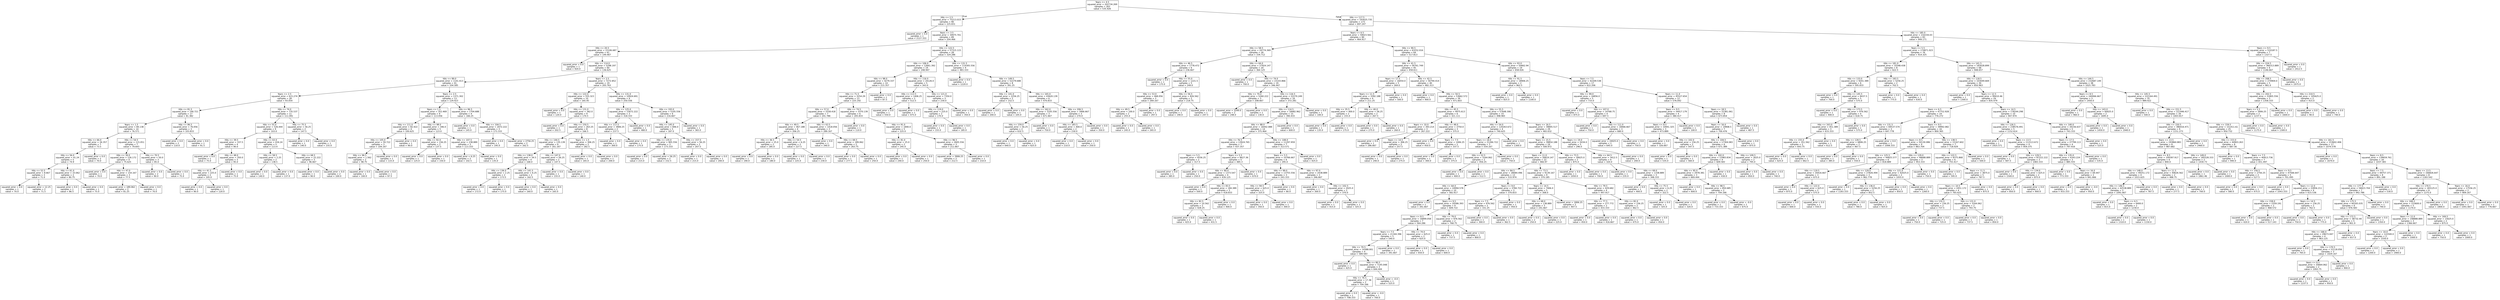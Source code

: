 digraph Tree {
node [shape=box, fontname="helvetica"] ;
edge [fontname="helvetica"] ;
0 [label="Years <= 4.5\nsquared_error = 202734.269\nsamples = 263\nvalue = 535.926"] ;
1 [label="Hits <= 2.5\nsquared_error = 75213.015\nsamples = 90\nvalue = 225.831"] ;
0 -> 1 [labeldistance=2.5, labelangle=45, headlabel="True"] ;
2 [label="squared_error = 0.0\nsamples = 1\nvalue = 2127.333"] ;
1 -> 2 ;
3 [label="Years <= 3.5\nsquared_error = 34975.701\nsamples = 89\nvalue = 204.466"] ;
1 -> 3 ;
4 [label="Hits <= 20.5\nsquared_error = 15106.687\nsamples = 61\nvalue = 149.467"] ;
3 -> 4 ;
5 [label="squared_error = 0.0\nsamples = 1\nvalue = 920.0"] ;
4 -> 5 ;
6 [label="Hits <= 114.0\nsquared_error = 5298.197\nsamples = 60\nvalue = 136.625"] ;
4 -> 6 ;
7 [label="Hits <= 89.0\nsquared_error = 1141.413\nsamples = 41\nvalue = 104.585"] ;
6 -> 7 ;
8 [label="Years <= 2.5\nsquared_error = 615.274\nsamples = 28\nvalue = 93.054"] ;
7 -> 8 ;
9 [label="Hits <= 81.5\nsquared_error = 190.721\nsamples = 17\nvalue = 81.382"] ;
8 -> 9 ;
10 [label="Years <= 1.5\nsquared_error = 84.138\nsamples = 14\nvalue = 76.571"] ;
9 -> 10 ;
11 [label="Hits <= 66.0\nsquared_error = 34.357\nsamples = 7\nvalue = 73.5"] ;
10 -> 11 ;
12 [label="Hits <= 56.0\nsquared_error = 41.24\nsamples = 5\nvalue = 74.9"] ;
11 -> 12 ;
13 [label="Hits <= 52.5\nsquared_error = 8.667\nsamples = 3\nvalue = 71.0"] ;
12 -> 13 ;
14 [label="squared_error = 0.0\nsamples = 1\nvalue = 70.0"] ;
13 -> 14 ;
15 [label="squared_error = 12.25\nsamples = 2\nvalue = 71.5"] ;
13 -> 15 ;
16 [label="Hits <= 61.0\nsquared_error = 33.062\nsamples = 2\nvalue = 80.75"] ;
12 -> 16 ;
17 [label="squared_error = 0.0\nsamples = 1\nvalue = 86.5"] ;
16 -> 17 ;
18 [label="squared_error = 0.0\nsamples = 1\nvalue = 75.0"] ;
16 -> 18 ;
19 [label="squared_error = 0.0\nsamples = 2\nvalue = 70.0"] ;
11 -> 19 ;
20 [label="Hits <= 54.5\nsquared_error = 115.051\nsamples = 7\nvalue = 79.643"] ;
10 -> 20 ;
21 [label="Hits <= 39.0\nsquared_error = 126.172\nsamples = 4\nvalue = 75.625"] ;
20 -> 21 ;
22 [label="squared_error = 0.0\nsamples = 1\nvalue = 70.0"] ;
21 -> 22 ;
23 [label="Hits <= 47.0\nsquared_error = 154.167\nsamples = 3\nvalue = 77.5"] ;
21 -> 23 ;
24 [label="squared_error = 189.062\nsamples = 2\nvalue = 81.25"] ;
23 -> 24 ;
25 [label="squared_error = 0.0\nsamples = 1\nvalue = 70.0"] ;
23 -> 25 ;
26 [label="Hits <= 70.5\nsquared_error = 50.0\nsamples = 3\nvalue = 85.0"] ;
20 -> 26 ;
27 [label="squared_error = 0.0\nsamples = 2\nvalue = 90.0"] ;
26 -> 27 ;
28 [label="squared_error = 0.0\nsamples = 1\nvalue = 75.0"] ;
26 -> 28 ;
29 [label="Hits <= 86.5\nsquared_error = 76.056\nsamples = 3\nvalue = 103.833"] ;
9 -> 29 ;
30 [label="squared_error = 0.0\nsamples = 2\nvalue = 110.0"] ;
29 -> 30 ;
31 [label="squared_error = 0.0\nsamples = 1\nvalue = 91.5"] ;
29 -> 31 ;
32 [label="Hits <= 74.0\nsquared_error = 735.537\nsamples = 11\nvalue = 111.091"] ;
8 -> 32 ;
33 [label="Hits <= 55.0\nsquared_error = 526.444\nsamples = 9\nvalue = 103.0"] ;
32 -> 33 ;
34 [label="Hits <= 39.5\nsquared_error = 337.5\nsamples = 4\nvalue = 90.0"] ;
33 -> 34 ;
35 [label="squared_error = 0.0\nsamples = 1\nvalue = 75.0"] ;
34 -> 35 ;
36 [label="Hits <= 48.0\nsquared_error = 350.0\nsamples = 3\nvalue = 95.0"] ;
34 -> 36 ;
37 [label="Hits <= 41.5\nsquared_error = 225.0\nsamples = 2\nvalue = 105.0"] ;
36 -> 37 ;
38 [label="squared_error = 0.0\nsamples = 1\nvalue = 90.0"] ;
37 -> 38 ;
39 [label="squared_error = 0.0\nsamples = 1\nvalue = 120.0"] ;
37 -> 39 ;
40 [label="squared_error = 0.0\nsamples = 1\nvalue = 75.0"] ;
36 -> 40 ;
41 [label="Hits <= 63.0\nsquared_error = 434.24\nsamples = 5\nvalue = 113.4"] ;
33 -> 41 ;
42 [label="Hits <= 58.5\nsquared_error = 2.25\nsamples = 2\nvalue = 138.5"] ;
41 -> 42 ;
43 [label="squared_error = 0.0\nsamples = 1\nvalue = 140.0"] ;
42 -> 43 ;
44 [label="squared_error = 0.0\nsamples = 1\nvalue = 137.0"] ;
42 -> 44 ;
45 [label="Hits <= 68.5\nsquared_error = 22.222\nsamples = 3\nvalue = 96.667"] ;
41 -> 45 ;
46 [label="squared_error = 0.0\nsamples = 1\nvalue = 90.0"] ;
45 -> 46 ;
47 [label="squared_error = 0.0\nsamples = 2\nvalue = 100.0"] ;
45 -> 47 ;
48 [label="Hits <= 75.5\nsquared_error = 56.25\nsamples = 2\nvalue = 147.5"] ;
32 -> 48 ;
49 [label="squared_error = 0.0\nsamples = 1\nvalue = 140.0"] ;
48 -> 49 ;
50 [label="squared_error = 0.0\nsamples = 1\nvalue = 155.0"] ;
48 -> 50 ;
51 [label="Years <= 2.5\nsquared_error = 1371.302\nsamples = 13\nvalue = 129.423"] ;
7 -> 51 ;
52 [label="Years <= 1.5\nsquared_error = 352.469\nsamples = 9\nvalue = 113.056"] ;
51 -> 52 ;
53 [label="Hits <= 111.0\nsquared_error = 82.422\nsamples = 4\nvalue = 100.625"] ;
52 -> 53 ;
54 [label="Hits <= 105.0\nsquared_error = 59.722\nsamples = 3\nvalue = 104.167"] ;
53 -> 54 ;
55 [label="Hits <= 96.5\nsquared_error = 1.562\nsamples = 2\nvalue = 98.75"] ;
54 -> 55 ;
56 [label="squared_error = 0.0\nsamples = 1\nvalue = 100.0"] ;
55 -> 56 ;
57 [label="squared_error = 0.0\nsamples = 1\nvalue = 97.5"] ;
55 -> 57 ;
58 [label="squared_error = 0.0\nsamples = 1\nvalue = 115.0"] ;
54 -> 58 ;
59 [label="squared_error = 0.0\nsamples = 1\nvalue = 90.0"] ;
53 -> 59 ;
60 [label="Hits <= 98.0\nsquared_error = 346.0\nsamples = 5\nvalue = 123.0"] ;
52 -> 60 ;
61 [label="Hits <= 92.0\nsquared_error = 156.25\nsamples = 2\nvalue = 137.5"] ;
60 -> 61 ;
62 [label="squared_error = 0.0\nsamples = 1\nvalue = 125.0"] ;
61 -> 62 ;
63 [label="squared_error = 0.0\nsamples = 1\nvalue = 150.0"] ;
61 -> 63 ;
64 [label="Hits <= 107.5\nsquared_error = 238.889\nsamples = 3\nvalue = 113.333"] ;
60 -> 64 ;
65 [label="squared_error = 6.25\nsamples = 2\nvalue = 102.5"] ;
64 -> 65 ;
66 [label="squared_error = 0.0\nsamples = 1\nvalue = 135.0"] ;
64 -> 66 ;
67 [label="Hits <= 96.5\nsquared_error = 1704.688\nsamples = 4\nvalue = 166.25"] ;
51 -> 67 ;
68 [label="squared_error = 0.0\nsamples = 1\nvalue = 145.0"] ;
67 -> 68 ;
69 [label="Hits <= 104.5\nsquared_error = 2072.222\nsamples = 3\nvalue = 173.333"] ;
67 -> 69 ;
70 [label="squared_error = 0.0\nsamples = 1\nvalue = 195.0"] ;
69 -> 70 ;
71 [label="squared_error = 2756.25\nsamples = 2\nvalue = 162.5"] ;
69 -> 71 ;
72 [label="Years <= 2.5\nsquared_error = 7272.852\nsamples = 19\nvalue = 205.763"] ;
6 -> 72 ;
73 [label="Hits <= 122.0\nsquared_error = 555.323\nsamples = 10\nvalue = 165.45"] ;
72 -> 73 ;
74 [label="squared_error = 0.0\nsamples = 1\nvalue = 120.0"] ;
73 -> 74 ;
75 [label="Hits <= 131.0\nsquared_error = 362.0\nsamples = 9\nvalue = 170.5"] ;
73 -> 75 ;
76 [label="squared_error = 0.0\nsamples = 1\nvalue = 202.5"] ;
75 -> 76 ;
77 [label="Hits <= 150.5\nsquared_error = 263.25\nsamples = 8\nvalue = 166.5"] ;
75 -> 77 ;
78 [label="Hits <= 144.5\nsquared_error = 135.139\nsamples = 6\nvalue = 161.167"] ;
77 -> 78 ;
79 [label="Hits <= 138.0\nsquared_error = 34.5\nsamples = 4\nvalue = 168.0"] ;
78 -> 79 ;
80 [label="Hits <= 136.0\nsquared_error = 2.25\nsamples = 2\nvalue = 173.5"] ;
79 -> 80 ;
81 [label="squared_error = 0.0\nsamples = 1\nvalue = 172.0"] ;
80 -> 81 ;
82 [label="squared_error = 0.0\nsamples = 1\nvalue = 175.0"] ;
80 -> 82 ;
83 [label="Hits <= 141.5\nsquared_error = 6.25\nsamples = 2\nvalue = 162.5"] ;
79 -> 83 ;
84 [label="squared_error = 0.0\nsamples = 1\nvalue = 160.0"] ;
83 -> 84 ;
85 [label="squared_error = 0.0\nsamples = 1\nvalue = 165.0"] ;
83 -> 85 ;
86 [label="Hits <= 147.0\nsquared_error = 56.25\nsamples = 2\nvalue = 147.5"] ;
78 -> 86 ;
87 [label="squared_error = 0.0\nsamples = 1\nvalue = 155.0"] ;
86 -> 87 ;
88 [label="squared_error = 0.0\nsamples = 1\nvalue = 140.0"] ;
86 -> 88 ;
89 [label="Years <= 1.5\nsquared_error = 306.25\nsamples = 2\nvalue = 182.5"] ;
77 -> 89 ;
90 [label="squared_error = 0.0\nsamples = 1\nvalue = 165.0"] ;
89 -> 90 ;
91 [label="squared_error = 0.0\nsamples = 1\nvalue = 200.0"] ;
89 -> 91 ;
92 [label="Hits <= 131.0\nsquared_error = 10924.691\nsamples = 9\nvalue = 250.556"] ;
72 -> 92 ;
93 [label="Hits <= 125.0\nsquared_error = 15672.222\nsamples = 3\nvalue = 318.333"] ;
92 -> 93 ;
94 [label="Hits <= 117.5\nsquared_error = 3906.25\nsamples = 2\nvalue = 237.5"] ;
93 -> 94 ;
95 [label="squared_error = 0.0\nsamples = 1\nvalue = 300.0"] ;
94 -> 95 ;
96 [label="squared_error = 0.0\nsamples = 1\nvalue = 175.0"] ;
94 -> 96 ;
97 [label="squared_error = 0.0\nsamples = 1\nvalue = 480.0"] ;
93 -> 97 ;
98 [label="Hits <= 193.0\nsquared_error = 5105.556\nsamples = 6\nvalue = 216.667"] ;
92 -> 98 ;
99 [label="Hits <= 145.0\nsquared_error = 846.0\nsamples = 5\nvalue = 187.0"] ;
98 -> 99 ;
100 [label="Hits <= 135.0\nsquared_error = 905.556\nsamples = 3\nvalue = 173.333"] ;
99 -> 100 ;
101 [label="squared_error = 0.0\nsamples = 1\nvalue = 215.0"] ;
100 -> 101 ;
102 [label="squared_error = 56.25\nsamples = 2\nvalue = 152.5"] ;
100 -> 102 ;
103 [label="Hits <= 157.5\nsquared_error = 56.25\nsamples = 2\nvalue = 207.5"] ;
99 -> 103 ;
104 [label="squared_error = 0.0\nsamples = 1\nvalue = 215.0"] ;
103 -> 104 ;
105 [label="squared_error = 0.0\nsamples = 1\nvalue = 200.0"] ;
103 -> 105 ;
106 [label="squared_error = 0.0\nsamples = 1\nvalue = 365.0"] ;
98 -> 106 ;
107 [label="Hits <= 122.5\nsquared_error = 57315.115\nsamples = 28\nvalue = 324.286"] ;
3 -> 107 ;
108 [label="Hits <= 106.0\nsquared_error = 12661.392\nsamples = 19\nvalue = 248.947"] ;
107 -> 108 ;
109 [label="Hits <= 98.0\nsquared_error = 4279.337\nsamples = 14\nvalue = 215.357"] ;
108 -> 109 ;
110 [label="Hits <= 71.5\nsquared_error = 3254.29\nsamples = 13\nvalue = 225.192"] ;
109 -> 110 ;
111 [label="Hits <= 57.0\nsquared_error = 2558.418\nsamples = 7\nvalue = 241.786"] ;
110 -> 111 ;
112 [label="Hits <= 49.5\nsquared_error = 467.188\nsamples = 4\nvalue = 206.25"] ;
111 -> 112 ;
113 [label="Hits <= 36.5\nsquared_error = 25.0\nsamples = 2\nvalue = 185.0"] ;
112 -> 113 ;
114 [label="squared_error = 0.0\nsamples = 1\nvalue = 190.0"] ;
113 -> 114 ;
115 [label="squared_error = 0.0\nsamples = 1\nvalue = 180.0"] ;
113 -> 115 ;
116 [label="Hits <= 54.5\nsquared_error = 6.25\nsamples = 2\nvalue = 227.5"] ;
112 -> 116 ;
117 [label="squared_error = 0.0\nsamples = 1\nvalue = 225.0"] ;
116 -> 117 ;
118 [label="squared_error = 0.0\nsamples = 1\nvalue = 230.0"] ;
116 -> 118 ;
119 [label="Hits <= 63.5\nsquared_error = 1418.056\nsamples = 3\nvalue = 289.167"] ;
111 -> 119 ;
120 [label="squared_error = 0.0\nsamples = 1\nvalue = 340.0"] ;
119 -> 120 ;
121 [label="Hits <= 69.5\nsquared_error = 189.062\nsamples = 2\nvalue = 263.75"] ;
119 -> 121 ;
122 [label="squared_error = 0.0\nsamples = 1\nvalue = 277.5"] ;
121 -> 122 ;
123 [label="squared_error = 0.0\nsamples = 1\nvalue = 250.0"] ;
121 -> 123 ;
124 [label="Hits <= 74.5\nsquared_error = 3370.139\nsamples = 6\nvalue = 205.833"] ;
110 -> 124 ;
125 [label="squared_error = 0.0\nsamples = 1\nvalue = 110.0"] ;
124 -> 125 ;
126 [label="Hits <= 91.0\nsquared_error = 1840.0\nsamples = 5\nvalue = 225.0"] ;
124 -> 126 ;
127 [label="Hits <= 81.0\nsquared_error = 25.0\nsamples = 2\nvalue = 245.0"] ;
126 -> 127 ;
128 [label="squared_error = 0.0\nsamples = 1\nvalue = 240.0"] ;
127 -> 128 ;
129 [label="squared_error = 0.0\nsamples = 1\nvalue = 250.0"] ;
127 -> 129 ;
130 [label="Hits <= 96.5\nsquared_error = 2605.556\nsamples = 3\nvalue = 211.667"] ;
126 -> 130 ;
131 [label="squared_error = 3906.25\nsamples = 2\nvalue = 212.5"] ;
130 -> 131 ;
132 [label="squared_error = 0.0\nsamples = 1\nvalue = 210.0"] ;
130 -> 132 ;
133 [label="squared_error = 0.0\nsamples = 1\nvalue = 87.5"] ;
109 -> 133 ;
134 [label="Hits <= 116.0\nsquared_error = 24126.0\nsamples = 5\nvalue = 343.0"] ;
108 -> 134 ;
135 [label="Hits <= 113.5\nsquared_error = 1406.25\nsamples = 2\nvalue = 512.5"] ;
134 -> 135 ;
136 [label="squared_error = 0.0\nsamples = 1\nvalue = 550.0"] ;
135 -> 136 ;
137 [label="squared_error = 0.0\nsamples = 1\nvalue = 475.0"] ;
135 -> 137 ;
138 [label="Hits <= 121.0\nsquared_error = 7350.0\nsamples = 3\nvalue = 230.0"] ;
134 -> 138 ;
139 [label="Hits <= 119.0\nsquared_error = 225.0\nsamples = 2\nvalue = 170.0"] ;
138 -> 139 ;
140 [label="squared_error = 0.0\nsamples = 1\nvalue = 155.0"] ;
139 -> 140 ;
141 [label="squared_error = 0.0\nsamples = 1\nvalue = 185.0"] ;
139 -> 141 ;
142 [label="squared_error = 0.0\nsamples = 1\nvalue = 350.0"] ;
138 -> 142 ;
143 [label="Hits <= 131.5\nsquared_error = 114305.556\nsamples = 9\nvalue = 483.333"] ;
107 -> 143 ;
144 [label="squared_error = 0.0\nsamples = 1\nvalue = 1220.0"] ;
143 -> 144 ;
145 [label="Hits <= 149.5\nsquared_error = 52279.688\nsamples = 8\nvalue = 391.25"] ;
143 -> 145 ;
146 [label="Hits <= 141.0\nsquared_error = 2256.25\nsamples = 2\nvalue = 152.5"] ;
145 -> 146 ;
147 [label="squared_error = 0.0\nsamples = 1\nvalue = 200.0"] ;
146 -> 147 ;
148 [label="squared_error = 0.0\nsamples = 1\nvalue = 105.0"] ;
146 -> 148 ;
149 [label="Hits <= 165.0\nsquared_error = 43620.139\nsamples = 6\nvalue = 470.833"] ;
145 -> 149 ;
150 [label="Hits <= 162.0\nsquared_error = 3105.556\nsamples = 3\nvalue = 671.667"] ;
149 -> 150 ;
151 [label="Hits <= 159.0\nsquared_error = 56.25\nsamples = 2\nvalue = 632.5"] ;
150 -> 151 ;
152 [label="squared_error = 0.0\nsamples = 1\nvalue = 640.0"] ;
151 -> 152 ;
153 [label="squared_error = 0.0\nsamples = 1\nvalue = 625.0"] ;
151 -> 153 ;
154 [label="squared_error = 0.0\nsamples = 1\nvalue = 750.0"] ;
150 -> 154 ;
155 [label="Hits <= 206.5\nsquared_error = 3466.667\nsamples = 3\nvalue = 270.0"] ;
149 -> 155 ;
156 [label="Hits <= 183.5\nsquared_error = 400.0\nsamples = 2\nvalue = 230.0"] ;
155 -> 156 ;
157 [label="squared_error = 0.0\nsamples = 1\nvalue = 210.0"] ;
156 -> 157 ;
158 [label="squared_error = 0.0\nsamples = 1\nvalue = 250.0"] ;
156 -> 158 ;
159 [label="squared_error = 0.0\nsamples = 1\nvalue = 350.0"] ;
155 -> 159 ;
160 [label="Hits <= 117.5\nsquared_error = 193025.735\nsamples = 173\nvalue = 697.247"] ;
0 -> 160 [labeldistance=2.5, labelangle=-45, headlabel="False"] ;
161 [label="Years <= 6.5\nsquared_error = 59023.561\nsamples = 90\nvalue = 464.917"] ;
160 -> 161 ;
162 [label="Hits <= 58.5\nsquared_error = 24774.369\nsamples = 26\nvalue = 334.712"] ;
161 -> 162 ;
163 [label="Hits <= 46.5\nsquared_error = 1778.472\nsamples = 6\nvalue = 236.667"] ;
162 -> 163 ;
164 [label="squared_error = 0.0\nsamples = 1\nvalue = 175.0"] ;
163 -> 164 ;
165 [label="Hits <= 55.0\nsquared_error = 1221.5\nsamples = 5\nvalue = 249.0"] ;
163 -> 165 ;
166 [label="Hits <= 53.0\nsquared_error = 468.056\nsamples = 3\nvalue = 269.167"] ;
165 -> 166 ;
167 [label="Hits <= 49.5\nsquared_error = 100.0\nsamples = 2\nvalue = 255.0"] ;
166 -> 167 ;
168 [label="squared_error = 0.0\nsamples = 1\nvalue = 245.0"] ;
167 -> 168 ;
169 [label="squared_error = 0.0\nsamples = 1\nvalue = 265.0"] ;
167 -> 169 ;
170 [label="squared_error = 0.0\nsamples = 1\nvalue = 297.5"] ;
166 -> 170 ;
171 [label="Hits <= 56.5\nsquared_error = 826.562\nsamples = 2\nvalue = 218.75"] ;
165 -> 171 ;
172 [label="squared_error = 0.0\nsamples = 1\nvalue = 190.0"] ;
171 -> 172 ;
173 [label="squared_error = 0.0\nsamples = 1\nvalue = 247.5"] ;
171 -> 173 ;
174 [label="Hits <= 64.0\nsquared_error = 27924.147\nsamples = 20\nvalue = 364.125"] ;
162 -> 174 ;
175 [label="squared_error = 0.0\nsamples = 1\nvalue = 700.0"] ;
174 -> 175 ;
176 [label="Hits <= 74.0\nsquared_error = 23143.866\nsamples = 19\nvalue = 346.447"] ;
174 -> 176 ;
177 [label="Hits <= 70.0\nsquared_error = 5260.222\nsamples = 3\nvalue = 208.667"] ;
176 -> 177 ;
178 [label="squared_error = 3249.0\nsamples = 2\nvalue = 248.0"] ;
177 -> 178 ;
179 [label="squared_error = 0.0\nsamples = 1\nvalue = 130.0"] ;
177 -> 179 ;
180 [label="Hits <= 116.5\nsquared_error = 22270.249\nsamples = 16\nvalue = 372.281"] ;
176 -> 180 ;
181 [label="Hits <= 114.5\nsquared_error = 18482.962\nsamples = 15\nvalue = 390.433"] ;
180 -> 181 ;
182 [label="Hits <= 88.0\nsquared_error = 16442.088\nsamples = 14\nvalue = 375.464"] ;
181 -> 182 ;
183 [label="Hits <= 76.5\nsquared_error = 13924.765\nsamples = 7\nvalue = 437.357"] ;
182 -> 183 ;
184 [label="Years <= 5.5\nsquared_error = 4556.25\nsamples = 2\nvalue = 317.5"] ;
183 -> 184 ;
185 [label="squared_error = 0.0\nsamples = 1\nvalue = 385.0"] ;
184 -> 185 ;
186 [label="squared_error = 0.0\nsamples = 1\nvalue = 250.0"] ;
184 -> 186 ;
187 [label="Years <= 5.5\nsquared_error = 9627.36\nsamples = 5\nvalue = 485.3"] ;
183 -> 187 ;
188 [label="Hits <= 80.0\nsquared_error = 1373.547\nsamples = 4\nvalue = 439.125"] ;
187 -> 188 ;
189 [label="squared_error = 0.0\nsamples = 1\nvalue = 500.0"] ;
188 -> 189 ;
190 [label="Hits <= 83.5\nsquared_error = 184.389\nsamples = 3\nvalue = 418.833"] ;
188 -> 190 ;
191 [label="Hits <= 82.5\nsquared_error = 10.562\nsamples = 2\nvalue = 428.25"] ;
190 -> 191 ;
192 [label="squared_error = 0.0\nsamples = 1\nvalue = 425.0"] ;
191 -> 192 ;
193 [label="squared_error = 0.0\nsamples = 1\nvalue = 431.5"] ;
191 -> 193 ;
194 [label="squared_error = 0.0\nsamples = 1\nvalue = 400.0"] ;
190 -> 194 ;
195 [label="squared_error = 0.0\nsamples = 1\nvalue = 670.0"] ;
187 -> 195 ;
196 [label="Hits <= 108.0\nsquared_error = 11297.959\nsamples = 7\nvalue = 313.571"] ;
182 -> 196 ;
197 [label="Years <= 5.5\nsquared_error = 10766.667\nsamples = 6\nvalue = 295.0"] ;
196 -> 197 ;
198 [label="Hits <= 99.0\nsquared_error = 13755.556\nsamples = 3\nvalue = 243.333"] ;
197 -> 198 ;
199 [label="Hits <= 94.5\nsquared_error = 625.0\nsamples = 2\nvalue = 325.0"] ;
198 -> 199 ;
200 [label="squared_error = 0.0\nsamples = 1\nvalue = 350.0"] ;
199 -> 200 ;
201 [label="squared_error = 0.0\nsamples = 1\nvalue = 300.0"] ;
199 -> 201 ;
202 [label="squared_error = 0.0\nsamples = 1\nvalue = 80.0"] ;
198 -> 202 ;
203 [label="Hits <= 97.0\nsquared_error = 2438.889\nsamples = 3\nvalue = 346.667"] ;
197 -> 203 ;
204 [label="squared_error = 0.0\nsamples = 1\nvalue = 300.0"] ;
203 -> 204 ;
205 [label="Hits <= 102.5\nsquared_error = 2025.0\nsamples = 2\nvalue = 370.0"] ;
203 -> 205 ;
206 [label="squared_error = 0.0\nsamples = 1\nvalue = 415.0"] ;
205 -> 206 ;
207 [label="squared_error = 0.0\nsamples = 1\nvalue = 325.0"] ;
205 -> 207 ;
208 [label="squared_error = 0.0\nsamples = 1\nvalue = 425.0"] ;
196 -> 208 ;
209 [label="squared_error = 0.0\nsamples = 1\nvalue = 600.0"] ;
181 -> 209 ;
210 [label="squared_error = 0.0\nsamples = 1\nvalue = 100.0"] ;
180 -> 210 ;
211 [label="Hits <= 90.5\nsquared_error = 63252.016\nsamples = 64\nvalue = 517.813"] ;
161 -> 211 ;
212 [label="Hits <= 41.5\nsquared_error = 56761.749\nsamples = 45\nvalue = 458.611"] ;
211 -> 212 ;
213 [label="Years <= 17.5\nsquared_error = 16054.0\nsamples = 5\nvalue = 269.0"] ;
212 -> 213 ;
214 [label="Years <= 11.5\nsquared_error = 3392.188\nsamples = 4\nvalue = 211.25"] ;
213 -> 214 ;
215 [label="Hits <= 35.5\nsquared_error = 400.0\nsamples = 2\nvalue = 155.0"] ;
214 -> 215 ;
216 [label="squared_error = 0.0\nsamples = 1\nvalue = 135.0"] ;
215 -> 216 ;
217 [label="squared_error = 0.0\nsamples = 1\nvalue = 175.0"] ;
215 -> 217 ;
218 [label="Hits <= 40.0\nsquared_error = 56.25\nsamples = 2\nvalue = 267.5"] ;
214 -> 218 ;
219 [label="squared_error = 0.0\nsamples = 1\nvalue = 275.0"] ;
218 -> 219 ;
220 [label="squared_error = 0.0\nsamples = 1\nvalue = 260.0"] ;
218 -> 220 ;
221 [label="squared_error = 0.0\nsamples = 1\nvalue = 500.0"] ;
213 -> 221 ;
222 [label="Hits <= 42.5\nsquared_error = 56794.414\nsamples = 40\nvalue = 482.313"] ;
212 -> 222 ;
223 [label="squared_error = 0.0\nsamples = 1\nvalue = 900.0"] ;
222 -> 223 ;
224 [label="Hits <= 50.5\nsquared_error = 53662.572\nsamples = 39\nvalue = 471.603"] ;
222 -> 224 ;
225 [label="Hits <= 45.5\nsquared_error = 4975.613\nsamples = 6\nvalue = 321.111"] ;
224 -> 225 ;
226 [label="Years <= 10.0\nsquared_error = 393.214\nsamples = 3\nvalue = 267.222"] ;
225 -> 226 ;
227 [label="squared_error = 0.0\nsamples = 1\nvalue = 286.667"] ;
226 -> 227 ;
228 [label="Years <= 14.5\nsquared_error = 306.25\nsamples = 2\nvalue = 257.5"] ;
226 -> 228 ;
229 [label="squared_error = 0.0\nsamples = 1\nvalue = 240.0"] ;
228 -> 229 ;
230 [label="squared_error = 0.0\nsamples = 1\nvalue = 275.0"] ;
228 -> 230 ;
231 [label="Hits <= 48.0\nsquared_error = 3750.0\nsamples = 3\nvalue = 375.0"] ;
225 -> 231 ;
232 [label="squared_error = 0.0\nsamples = 1\nvalue = 450.0"] ;
231 -> 232 ;
233 [label="Years <= 7.5\nsquared_error = 1406.25\nsamples = 2\nvalue = 337.5"] ;
231 -> 233 ;
234 [label="squared_error = 0.0\nsamples = 1\nvalue = 300.0"] ;
233 -> 234 ;
235 [label="squared_error = 0.0\nsamples = 1\nvalue = 375.0"] ;
233 -> 235 ;
236 [label="Hits <= 55.5\nsquared_error = 57648.306\nsamples = 33\nvalue = 498.965"] ;
224 -> 236 ;
237 [label="Hits <= 54.0\nsquared_error = 120263.672\nsamples = 4\nvalue = 740.625"] ;
236 -> 237 ;
238 [label="Years <= 18.0\nsquared_error = 21284.722\nsamples = 3\nvalue = 554.167"] ;
237 -> 238 ;
239 [label="Hits <= 52.5\nsquared_error = 3164.062\nsamples = 2\nvalue = 456.25"] ;
238 -> 239 ;
240 [label="squared_error = 0.0\nsamples = 1\nvalue = 400.0"] ;
239 -> 240 ;
241 [label="squared_error = 0.0\nsamples = 1\nvalue = 512.5"] ;
239 -> 241 ;
242 [label="squared_error = 0.0\nsamples = 1\nvalue = 750.0"] ;
238 -> 242 ;
243 [label="squared_error = 0.0\nsamples = 1\nvalue = 1300.0"] ;
237 -> 243 ;
244 [label="Years <= 16.5\nsquared_error = 39845.517\nsamples = 29\nvalue = 465.632"] ;
236 -> 244 ;
245 [label="Years <= 15.5\nsquared_error = 39854.188\nsamples = 24\nvalue = 500.972"] ;
244 -> 245 ;
246 [label="Years <= 11.0\nsquared_error = 26819.147\nsamples = 22\nvalue = 466.97"] ;
245 -> 246 ;
247 [label="Hits <= 84.5\nsquared_error = 28084.496\nsamples = 13\nvalue = 533.974"] ;
246 -> 247 ;
248 [label="Hits <= 64.0\nsquared_error = 24994.578\nsamples = 10\nvalue = 582.917"] ;
247 -> 248 ;
249 [label="squared_error = 0.0\nsamples = 1\nvalue = 341.667"] ;
248 -> 249 ;
250 [label="Years <= 9.5\nsquared_error = 20586.393\nsamples = 9\nvalue = 609.722"] ;
248 -> 250 ;
251 [label="Years <= 8.5\nsquared_error = 16899.058\nsamples = 7\nvalue = 564.286"] ;
250 -> 251 ;
252 [label="Years <= 7.5\nsquared_error = 21344.396\nsamples = 5\nvalue = 540.0"] ;
251 -> 252 ;
253 [label="Hits <= 70.5\nsquared_error = 14388.001\nsamples = 4\nvalue = 589.583"] ;
252 -> 253 ;
254 [label="squared_error = 0.0\nsamples = 1\nvalue = 425.0"] ;
253 -> 254 ;
255 [label="Hits <= 80.5\nsquared_error = 7145.048\nsamples = 3\nvalue = 644.444"] ;
253 -> 255 ;
256 [label="Hits <= 76.5\nsquared_error = 17.36\nsamples = 2\nvalue = 704.166"] ;
255 -> 256 ;
257 [label="squared_error = 0.0\nsamples = 1\nvalue = 708.333"] ;
256 -> 257 ;
258 [label="squared_error = -0.0\nsamples = 1\nvalue = 700.0"] ;
256 -> 258 ;
259 [label="squared_error = -0.0\nsamples = 1\nvalue = 525.0"] ;
255 -> 259 ;
260 [label="squared_error = 0.0\nsamples = 1\nvalue = 341.667"] ;
252 -> 260 ;
261 [label="Hits <= 74.0\nsquared_error = 625.0\nsamples = 2\nvalue = 625.0"] ;
251 -> 261 ;
262 [label="squared_error = 0.0\nsamples = 1\nvalue = 650.0"] ;
261 -> 262 ;
263 [label="squared_error = 0.0\nsamples = 1\nvalue = 600.0"] ;
261 -> 263 ;
264 [label="Hits <= 79.0\nsquared_error = 976.562\nsamples = 2\nvalue = 768.75"] ;
250 -> 264 ;
265 [label="squared_error = 0.0\nsamples = 1\nvalue = 737.5"] ;
264 -> 265 ;
266 [label="squared_error = 0.0\nsamples = 1\nvalue = 800.0"] ;
264 -> 266 ;
267 [label="Years <= 9.0\nsquared_error = 3784.722\nsamples = 3\nvalue = 370.833"] ;
247 -> 267 ;
268 [label="Years <= 7.5\nsquared_error = 976.562\nsamples = 2\nvalue = 331.25"] ;
267 -> 268 ;
269 [label="squared_error = 0.0\nsamples = 1\nvalue = 300.0"] ;
268 -> 269 ;
270 [label="squared_error = 0.0\nsamples = 1\nvalue = 362.5"] ;
268 -> 270 ;
271 [label="squared_error = 0.0\nsamples = 1\nvalue = 450.0"] ;
267 -> 271 ;
272 [label="Hits <= 73.5\nsquared_error = 9139.167\nsamples = 9\nvalue = 370.185"] ;
246 -> 272 ;
273 [label="Years <= 14.5\nsquared_error = 7406.0\nsamples = 5\nvalue = 308.0"] ;
272 -> 273 ;
274 [label="Hits <= 68.0\nsquared_error = 138.889\nsamples = 3\nvalue = 241.667"] ;
273 -> 274 ;
275 [label="squared_error = 0.0\nsamples = 2\nvalue = 250.0"] ;
274 -> 275 ;
276 [label="squared_error = 0.0\nsamples = 1\nvalue = 225.0"] ;
274 -> 276 ;
277 [label="squared_error = 1806.25\nsamples = 2\nvalue = 407.5"] ;
273 -> 277 ;
278 [label="Hits <= 79.5\nsquared_error = 429.682\nsamples = 4\nvalue = 447.917"] ;
272 -> 278 ;
279 [label="Hits <= 77.5\nsquared_error = 277.772\nsamples = 2\nvalue = 433.333"] ;
278 -> 279 ;
280 [label="squared_error = 0.0\nsamples = 1\nvalue = 450.0"] ;
279 -> 280 ;
281 [label="squared_error = 0.0\nsamples = 1\nvalue = 416.667"] ;
279 -> 281 ;
282 [label="Hits <= 82.0\nsquared_error = 156.25\nsamples = 2\nvalue = 462.5"] ;
278 -> 282 ;
283 [label="squared_error = 0.0\nsamples = 1\nvalue = 475.0"] ;
282 -> 283 ;
284 [label="squared_error = 0.0\nsamples = 1\nvalue = 450.0"] ;
282 -> 284 ;
285 [label="Hits <= 73.5\nsquared_error = 30625.0\nsamples = 2\nvalue = 875.0"] ;
245 -> 285 ;
286 [label="squared_error = 0.0\nsamples = 1\nvalue = 1050.0"] ;
285 -> 286 ;
287 [label="squared_error = 0.0\nsamples = 1\nvalue = 700.0"] ;
285 -> 287 ;
288 [label="Years <= 19.0\nsquared_error = 5034.0\nsamples = 5\nvalue = 296.0"] ;
244 -> 288 ;
289 [label="Hits <= 64.5\nsquared_error = 3412.5\nsamples = 4\nvalue = 320.0"] ;
288 -> 289 ;
290 [label="squared_error = 0.0\nsamples = 1\nvalue = 235.0"] ;
289 -> 290 ;
291 [label="Hits <= 69.0\nsquared_error = 1338.889\nsamples = 3\nvalue = 348.333"] ;
289 -> 291 ;
292 [label="squared_error = 0.0\nsamples = 1\nvalue = 400.0"] ;
291 -> 292 ;
293 [label="Hits <= 75.5\nsquared_error = 6.25\nsamples = 2\nvalue = 322.5"] ;
291 -> 293 ;
294 [label="squared_error = 0.0\nsamples = 1\nvalue = 325.0"] ;
293 -> 294 ;
295 [label="squared_error = 0.0\nsamples = 1\nvalue = 320.0"] ;
293 -> 295 ;
296 [label="squared_error = 0.0\nsamples = 1\nvalue = 200.0"] ;
288 -> 296 ;
297 [label="Hits <= 93.0\nsquared_error = 50662.94\nsamples = 19\nvalue = 658.026"] ;
211 -> 297 ;
298 [label="Hits <= 91.5\nsquared_error = 18906.25\nsamples = 2\nvalue = 962.5"] ;
297 -> 298 ;
299 [label="squared_error = 0.0\nsamples = 1\nvalue = 825.0"] ;
298 -> 299 ;
300 [label="squared_error = 0.0\nsamples = 1\nvalue = 1100.0"] ;
298 -> 300 ;
301 [label="Years <= 7.5\nsquared_error = 42209.538\nsamples = 17\nvalue = 622.206"] ;
297 -> 301 ;
302 [label="Hits <= 99.0\nsquared_error = 16856.0\nsamples = 5\nvalue = 733.0"] ;
301 -> 302 ;
303 [label="squared_error = 0.0\nsamples = 1\nvalue = 875.0"] ;
302 -> 303 ;
304 [label="Hits <= 107.0\nsquared_error = 14768.75\nsamples = 4\nvalue = 697.5"] ;
302 -> 304 ;
305 [label="squared_error = 0.0\nsamples = 1\nvalue = 750.0"] ;
304 -> 305 ;
306 [label="Hits <= 111.0\nsquared_error = 18466.667\nsamples = 3\nvalue = 680.0"] ;
304 -> 306 ;
307 [label="squared_error = 24025.0\nsamples = 2\nvalue = 645.0"] ;
306 -> 307 ;
308 [label="squared_error = 0.0\nsamples = 1\nvalue = 750.0"] ;
306 -> 308 ;
309 [label="Years <= 11.0\nsquared_error = 45527.654\nsamples = 12\nvalue = 576.042"] ;
301 -> 309 ;
310 [label="Years <= 9.5\nsquared_error = 34417.179\nsamples = 4\nvalue = 380.417"] ;
309 -> 310 ;
311 [label="Years <= 8.5\nsquared_error = 10941.325\nsamples = 3\nvalue = 473.889"] ;
310 -> 311 ;
312 [label="squared_error = 0.0\nsamples = 1\nvalue = 326.667"] ;
311 -> 312 ;
313 [label="Hits <= 102.0\nsquared_error = 156.25\nsamples = 2\nvalue = 547.5"] ;
311 -> 313 ;
314 [label="squared_error = 0.0\nsamples = 1\nvalue = 535.0"] ;
313 -> 314 ;
315 [label="squared_error = 0.0\nsamples = 1\nvalue = 560.0"] ;
313 -> 315 ;
316 [label="squared_error = 0.0\nsamples = 1\nvalue = 100.0"] ;
310 -> 316 ;
317 [label="Years <= 18.5\nsquared_error = 22381.061\nsamples = 8\nvalue = 673.854"] ;
309 -> 317 ;
318 [label="Years <= 16.0\nsquared_error = 19908.5\nsamples = 7\nvalue = 700.476"] ;
317 -> 318 ;
319 [label="Hits <= 104.5\nsquared_error = 17304.083\nsamples = 6\nvalue = 671.389"] ;
318 -> 319 ;
320 [label="Hits <= 102.0\nsquared_error = 12983.834\nsamples = 4\nvalue = 609.583"] ;
319 -> 320 ;
321 [label="Hits <= 95.0\nsquared_error = 2978.381\nsamples = 3\nvalue = 669.444"] ;
320 -> 321 ;
322 [label="squared_error = 0.0\nsamples = 1\nvalue = 600.0"] ;
321 -> 322 ;
323 [label="Hits <= 98.5\nsquared_error = 850.685\nsamples = 2\nvalue = 704.166"] ;
321 -> 323 ;
324 [label="squared_error = 0.0\nsamples = 1\nvalue = 733.333"] ;
323 -> 324 ;
325 [label="squared_error = -0.0\nsamples = 1\nvalue = 675.0"] ;
323 -> 325 ;
326 [label="squared_error = 0.0\nsamples = 1\nvalue = 430.0"] ;
320 -> 326 ;
327 [label="Hits <= 109.5\nsquared_error = 3025.0\nsamples = 2\nvalue = 795.0"] ;
319 -> 327 ;
328 [label="squared_error = 0.0\nsamples = 1\nvalue = 850.0"] ;
327 -> 328 ;
329 [label="squared_error = 0.0\nsamples = 1\nvalue = 740.0"] ;
327 -> 329 ;
330 [label="squared_error = 0.0\nsamples = 1\nvalue = 875.0"] ;
318 -> 330 ;
331 [label="squared_error = 0.0\nsamples = 1\nvalue = 487.5"] ;
317 -> 331 ;
332 [label="Hits <= 185.0\nsquared_error = 216334.03\nsamples = 83\nvalue = 949.171"] ;
160 -> 332 ;
333 [label="Years <= 5.5\nsquared_error = 174871.023\nsamples = 76\nvalue = 914.325"] ;
332 -> 333 ;
334 [label="Hits <= 181.0\nsquared_error = 10348.438\nsamples = 8\nvalue = 622.5"] ;
333 -> 334 ;
335 [label="Hits <= 133.0\nsquared_error = 9201.389\nsamples = 6\nvalue = 595.833"] ;
334 -> 335 ;
336 [label="squared_error = 0.0\nsamples = 1\nvalue = 700.0"] ;
335 -> 336 ;
337 [label="Hits <= 145.5\nsquared_error = 8437.5\nsamples = 5\nvalue = 575.0"] ;
335 -> 337 ;
338 [label="squared_error = 0.0\nsamples = 1\nvalue = 400.0"] ;
337 -> 338 ;
339 [label="Hits <= 173.5\nsquared_error = 976.562\nsamples = 4\nvalue = 618.75"] ;
337 -> 339 ;
340 [label="Hits <= 163.0\nsquared_error = 451.389\nsamples = 3\nvalue = 633.333"] ;
339 -> 340 ;
341 [label="Hits <= 155.0\nsquared_error = 351.562\nsamples = 2\nvalue = 643.75"] ;
340 -> 341 ;
342 [label="squared_error = 0.0\nsamples = 1\nvalue = 625.0"] ;
341 -> 342 ;
343 [label="squared_error = 0.0\nsamples = 1\nvalue = 662.5"] ;
341 -> 343 ;
344 [label="squared_error = 0.0\nsamples = 1\nvalue = 612.5"] ;
340 -> 344 ;
345 [label="squared_error = 0.0\nsamples = 1\nvalue = 575.0"] ;
339 -> 345 ;
346 [label="Hits <= 183.5\nsquared_error = 5256.25\nsamples = 2\nvalue = 702.5"] ;
334 -> 346 ;
347 [label="squared_error = 0.0\nsamples = 1\nvalue = 775.0"] ;
346 -> 347 ;
348 [label="squared_error = 0.0\nsamples = 1\nvalue = 630.0"] ;
346 -> 348 ;
349 [label="Hits <= 141.5\nsquared_error = 183028.899\nsamples = 68\nvalue = 948.657"] ;
333 -> 349 ;
350 [label="Hits <= 118.5\nsquared_error = 103049.669\nsamples = 30\nvalue = 850.963"] ;
349 -> 350 ;
351 [label="squared_error = 0.0\nsamples = 1\nvalue = 1300.0"] ;
350 -> 351 ;
352 [label="Years <= 12.5\nsquared_error = 99410.46\nsamples = 29\nvalue = 835.479"] ;
350 -> 352 ;
353 [label="Years <= 6.5\nsquared_error = 47752.928\nsamples = 19\nvalue = 776.272"] ;
352 -> 353 ;
354 [label="Hits <= 131.5\nsquared_error = 69537.574\nsamples = 3\nvalue = 647.778"] ;
353 -> 354 ;
355 [label="Hits <= 128.5\nsquared_error = 6806.25\nsamples = 2\nvalue = 467.5"] ;
354 -> 355 ;
356 [label="squared_error = 0.0\nsamples = 1\nvalue = 385.0"] ;
355 -> 356 ;
357 [label="squared_error = 0.0\nsamples = 1\nvalue = 550.0"] ;
355 -> 357 ;
358 [label="squared_error = 0.0\nsamples = 1\nvalue = 1008.333"] ;
354 -> 358 ;
359 [label="Years <= 9.5\nsquared_error = 39992.082\nsamples = 16\nvalue = 800.365"] ;
353 -> 359 ;
360 [label="Years <= 8.5\nsquared_error = 50130.086\nsamples = 9\nvalue = 863.704"] ;
359 -> 360 ;
361 [label="Hits <= 125.5\nsquared_error = 44825.577\nsamples = 6\nvalue = 818.889"] ;
360 -> 361 ;
362 [label="Hits <= 119.5\nsquared_error = 20416.667\nsamples = 3\nvalue = 675.0"] ;
361 -> 362 ;
363 [label="squared_error = 0.0\nsamples = 1\nvalue = 875.0"] ;
362 -> 363 ;
364 [label="Hits <= 122.0\nsquared_error = 625.0\nsamples = 2\nvalue = 575.0"] ;
362 -> 364 ;
365 [label="squared_error = 0.0\nsamples = 1\nvalue = 600.0"] ;
364 -> 365 ;
366 [label="squared_error = 0.0\nsamples = 1\nvalue = 550.0"] ;
364 -> 366 ;
367 [label="Hits <= 129.0\nsquared_error = 27826.494\nsamples = 3\nvalue = 962.778"] ;
361 -> 367 ;
368 [label="squared_error = 0.0\nsamples = 1\nvalue = 1183.333"] ;
367 -> 368 ;
369 [label="Hits <= 136.0\nsquared_error = 5256.25\nsamples = 2\nvalue = 852.5"] ;
367 -> 369 ;
370 [label="squared_error = 0.0\nsamples = 1\nvalue = 780.0"] ;
369 -> 370 ;
371 [label="squared_error = 0.0\nsamples = 1\nvalue = 925.0"] ;
369 -> 371 ;
372 [label="Hits <= 129.0\nsquared_error = 48688.889\nsamples = 3\nvalue = 953.333"] ;
360 -> 372 ;
373 [label="Hits <= 121.0\nsquared_error = 42025.0\nsamples = 2\nvalue = 1055.0"] ;
372 -> 373 ;
374 [label="squared_error = 0.0\nsamples = 1\nvalue = 850.0"] ;
373 -> 374 ;
375 [label="squared_error = 0.0\nsamples = 1\nvalue = 1260.0"] ;
373 -> 375 ;
376 [label="squared_error = 0.0\nsamples = 1\nvalue = 750.0"] ;
372 -> 376 ;
377 [label="Hits <= 138.5\nsquared_error = 15167.602\nsamples = 7\nvalue = 718.929"] ;
359 -> 377 ;
378 [label="Hits <= 122.5\nsquared_error = 8375.868\nsamples = 6\nvalue = 755.417"] ;
377 -> 378 ;
379 [label="squared_error = 0.0\nsamples = 1\nvalue = 595.0"] ;
378 -> 379 ;
380 [label="Years <= 11.5\nsquared_error = 3875.0\nsamples = 5\nvalue = 787.5"] ;
378 -> 380 ;
381 [label="Years <= 10.5\nsquared_error = 2451.172\nsamples = 4\nvalue = 765.625"] ;
380 -> 381 ;
382 [label="Hits <= 132.5\nsquared_error = 156.25\nsamples = 2\nvalue = 737.5"] ;
381 -> 382 ;
383 [label="squared_error = 0.0\nsamples = 1\nvalue = 750.0"] ;
382 -> 383 ;
384 [label="squared_error = 0.0\nsamples = 1\nvalue = 725.0"] ;
382 -> 384 ;
385 [label="Hits <= 131.0\nsquared_error = 3164.062\nsamples = 2\nvalue = 793.75"] ;
381 -> 385 ;
386 [label="squared_error = 0.0\nsamples = 1\nvalue = 737.5"] ;
385 -> 386 ;
387 [label="squared_error = 0.0\nsamples = 1\nvalue = 850.0"] ;
385 -> 387 ;
388 [label="squared_error = 0.0\nsamples = 1\nvalue = 875.0"] ;
380 -> 388 ;
389 [label="squared_error = 0.0\nsamples = 1\nvalue = 500.0"] ;
377 -> 389 ;
390 [label="Years <= 14.5\nsquared_error = 178244.298\nsamples = 10\nvalue = 947.974"] ;
352 -> 390 ;
391 [label="Hits <= 126.5\nsquared_error = 238576.491\nsamples = 5\nvalue = 1152.614"] ;
390 -> 391 ;
392 [label="squared_error = 0.0\nsamples = 1\nvalue = 1925.571"] ;
391 -> 392 ;
393 [label="Years <= 13.5\nsquared_error = 111513.672\nsamples = 4\nvalue = 959.375"] ;
391 -> 393 ;
394 [label="squared_error = 0.0\nsamples = 1\nvalue = 587.5"] ;
393 -> 394 ;
395 [label="Hits <= 129.5\nsquared_error = 87222.222\nsamples = 3\nvalue = 1083.333"] ;
393 -> 395 ;
396 [label="squared_error = 0.0\nsamples = 1\nvalue = 1500.0"] ;
395 -> 396 ;
397 [label="Hits <= 134.0\nsquared_error = 625.0\nsamples = 2\nvalue = 875.0"] ;
395 -> 397 ;
398 [label="squared_error = 0.0\nsamples = 1\nvalue = 850.0"] ;
397 -> 398 ;
399 [label="squared_error = 0.0\nsamples = 1\nvalue = 900.0"] ;
397 -> 399 ;
400 [label="Hits <= 140.0\nsquared_error = 34156.637\nsamples = 5\nvalue = 743.333"] ;
390 -> 400 ;
401 [label="Years <= 17.5\nsquared_error = 27799.113\nsamples = 4\nvalue = 797.916"] ;
400 -> 401 ;
402 [label="Hits <= 135.0\nsquared_error = 6343.224\nsamples = 3\nvalue = 885.555"] ;
401 -> 402 ;
403 [label="squared_error = 0.0\nsamples = 1\nvalue = 773.333"] ;
402 -> 403 ;
404 [label="Years <= 16.0\nsquared_error = 69.447\nsamples = 2\nvalue = 941.666"] ;
402 -> 404 ;
405 [label="squared_error = 0.0\nsamples = 1\nvalue = 933.333"] ;
404 -> 405 ;
406 [label="squared_error = -0.0\nsamples = 1\nvalue = 950.0"] ;
404 -> 406 ;
407 [label="squared_error = 0.0\nsamples = 1\nvalue = 535.0"] ;
401 -> 407 ;
408 [label="squared_error = 0.0\nsamples = 1\nvalue = 525.0"] ;
400 -> 408 ;
409 [label="Hits <= 144.5\nsquared_error = 232687.149\nsamples = 38\nvalue = 1025.783"] ;
349 -> 409 ;
410 [label="Years <= 8.5\nsquared_error = 160066.667\nsamples = 3\nvalue = 1450.0"] ;
409 -> 410 ;
411 [label="squared_error = 0.0\nsamples = 1\nvalue = 960.0"] ;
410 -> 411 ;
412 [label="Hits <= 143.0\nsquared_error = 60025.0\nsamples = 2\nvalue = 1695.0"] ;
410 -> 412 ;
413 [label="squared_error = 0.0\nsamples = 1\nvalue = 1450.0"] ;
412 -> 413 ;
414 [label="squared_error = 0.0\nsamples = 1\nvalue = 1940.0"] ;
412 -> 414 ;
415 [label="Hits <= 145.5\nsquared_error = 222164.491\nsamples = 35\nvalue = 989.422"] ;
409 -> 415 ;
416 [label="squared_error = 0.0\nsamples = 1\nvalue = 500.0"] ;
415 -> 416 ;
417 [label="Hits <= 151.5\nsquared_error = 221446.417\nsamples = 34\nvalue = 1003.817"] ;
415 -> 417 ;
418 [label="Hits <= 150.5\nsquared_error = 386416.471\nsamples = 9\nvalue = 1151.273"] ;
417 -> 418 ;
419 [label="Years <= 13.5\nsquared_error = 193860.883\nsamples = 8\nvalue = 987.682"] ;
418 -> 419 ;
420 [label="Years <= 8.5\nsquared_error = 109397.917\nsamples = 6\nvalue = 840.0"] ;
419 -> 420 ;
421 [label="Hits <= 148.0\nsquared_error = 49251.172\nsamples = 4\nvalue = 1015.625"] ;
420 -> 421 ;
422 [label="Hits <= 146.5\nsquared_error = 42538.889\nsamples = 3\nvalue = 1091.667"] ;
421 -> 422 ;
423 [label="squared_error = 0.0\nsamples = 1\nvalue = 815.0"] ;
422 -> 423 ;
424 [label="Years <= 6.5\nsquared_error = 6400.0\nsamples = 2\nvalue = 1230.0"] ;
422 -> 424 ;
425 [label="squared_error = 0.0\nsamples = 1\nvalue = 1310.0"] ;
424 -> 425 ;
426 [label="squared_error = 0.0\nsamples = 1\nvalue = 1150.0"] ;
424 -> 426 ;
427 [label="squared_error = 0.0\nsamples = 1\nvalue = 787.5"] ;
421 -> 427 ;
428 [label="Years <= 11.5\nsquared_error = 44626.562\nsamples = 2\nvalue = 488.75"] ;
420 -> 428 ;
429 [label="squared_error = 0.0\nsamples = 1\nvalue = 277.5"] ;
428 -> 429 ;
430 [label="squared_error = 0.0\nsamples = 1\nvalue = 700.0"] ;
428 -> 430 ;
431 [label="Hits <= 149.0\nsquared_error = 185528.333\nsamples = 2\nvalue = 1430.73"] ;
419 -> 431 ;
432 [label="squared_error = 0.0\nsamples = 1\nvalue = 1861.46"] ;
431 -> 432 ;
433 [label="squared_error = 0.0\nsamples = 1\nvalue = 1000.0"] ;
431 -> 433 ;
434 [label="squared_error = 0.0\nsamples = 1\nvalue = 2460.0"] ;
418 -> 434 ;
435 [label="Hits <= 159.5\nsquared_error = 151411.61\nsamples = 25\nvalue = 950.732"] ;
417 -> 435 ;
436 [label="Hits <= 153.0\nsquared_error = 44903.263\nsamples = 8\nvalue = 687.56"] ;
435 -> 436 ;
437 [label="squared_error = 0.0\nsamples = 1\nvalue = 940.0"] ;
436 -> 437 ;
438 [label="Years <= 7.5\nsquared_error = 40913.736\nsamples = 7\nvalue = 651.497"] ;
436 -> 438 ;
439 [label="Hits <= 156.5\nsquared_error = 2756.25\nsamples = 2\nvalue = 527.5"] ;
438 -> 439 ;
440 [label="squared_error = 0.0\nsamples = 1\nvalue = 580.0"] ;
439 -> 440 ;
441 [label="squared_error = 0.0\nsamples = 1\nvalue = 475.0"] ;
439 -> 441 ;
442 [label="Years <= 9.5\nsquared_error = 47566.647\nsamples = 5\nvalue = 701.095"] ;
438 -> 442 ;
443 [label="squared_error = 0.0\nsamples = 1\nvalue = 1043.333"] ;
442 -> 443 ;
444 [label="Years <= 12.0\nsquared_error = 22856.211\nsamples = 4\nvalue = 615.536"] ;
442 -> 444 ;
445 [label="Hits <= 158.0\nsquared_error = 2359.191\nsamples = 2\nvalue = 468.572"] ;
444 -> 445 ;
446 [label="squared_error = 0.0\nsamples = 1\nvalue = 420.0"] ;
445 -> 446 ;
447 [label="squared_error = 0.0\nsamples = 1\nvalue = 517.143"] ;
445 -> 447 ;
448 [label="Years <= 14.5\nsquared_error = 156.25\nsamples = 2\nvalue = 762.5"] ;
444 -> 448 ;
449 [label="squared_error = 0.0\nsamples = 1\nvalue = 750.0"] ;
448 -> 449 ;
450 [label="squared_error = 0.0\nsamples = 1\nvalue = 775.0"] ;
448 -> 450 ;
451 [label="Hits <= 161.5\nsquared_error = 153602.406\nsamples = 17\nvalue = 1074.578"] ;
435 -> 451 ;
452 [label="squared_error = 0.0\nsamples = 1\nvalue = 1670.0"] ;
451 -> 452 ;
453 [label="Years <= 8.5\nsquared_error = 139659.761\nsamples = 16\nvalue = 1037.365"] ;
451 -> 453 ;
454 [label="Years <= 7.5\nsquared_error = 69757.371\nsamples = 8\nvalue = 891.188"] ;
453 -> 454 ;
455 [label="Hits <= 177.5\nsquared_error = 58423.704\nsamples = 7\nvalue = 942.786"] ;
454 -> 455 ;
456 [label="Hits <= 175.5\nsquared_error = 60165.035\nsamples = 6\nvalue = 976.583"] ;
455 -> 456 ;
457 [label="Hits <= 172.5\nsquared_error = 38732.44\nsamples = 5\nvalue = 901.9"] ;
456 -> 457 ;
458 [label="Hits <= 166.0\nsquared_error = 29673.047\nsamples = 4\nvalue = 963.125"] ;
457 -> 458 ;
459 [label="squared_error = 0.0\nsamples = 1\nvalue = 765.0"] ;
458 -> 459 ;
460 [label="Hits <= 170.5\nsquared_error = 22118.056\nsamples = 3\nvalue = 1029.167"] ;
458 -> 460 ;
461 [label="Years <= 6.5\nsquared_error = 20664.062\nsamples = 2\nvalue = 1093.75"] ;
460 -> 461 ;
462 [label="squared_error = 0.0\nsamples = 1\nvalue = 1237.5"] ;
461 -> 462 ;
463 [label="squared_error = 0.0\nsamples = 1\nvalue = 950.0"] ;
461 -> 463 ;
464 [label="squared_error = 0.0\nsamples = 1\nvalue = 900.0"] ;
460 -> 464 ;
465 [label="squared_error = 0.0\nsamples = 1\nvalue = 657.0"] ;
457 -> 465 ;
466 [label="squared_error = 0.0\nsamples = 1\nvalue = 1350.0"] ;
456 -> 466 ;
467 [label="squared_error = 0.0\nsamples = 1\nvalue = 740.0"] ;
455 -> 467 ;
468 [label="squared_error = 0.0\nsamples = 1\nvalue = 530.0"] ;
454 -> 468 ;
469 [label="Years <= 13.5\nsquared_error = 166826.647\nsamples = 8\nvalue = 1183.542"] ;
453 -> 469 ;
470 [label="Hits <= 170.5\nsquared_error = 183125.0\nsamples = 6\nvalue = 1275.0"] ;
469 -> 470 ;
471 [label="Hits <= 168.5\nsquared_error = 153600.0\nsamples = 5\nvalue = 1170.0"] ;
470 -> 471 ;
472 [label="Years <= 12.0\nsquared_error = 148888.889\nsamples = 3\nvalue = 1366.667"] ;
471 -> 472 ;
473 [label="Years <= 10.0\nsquared_error = 122500.0\nsamples = 2\nvalue = 1550.0"] ;
472 -> 473 ;
474 [label="squared_error = 0.0\nsamples = 1\nvalue = 1200.0"] ;
473 -> 474 ;
475 [label="squared_error = 0.0\nsamples = 1\nvalue = 1900.0"] ;
473 -> 475 ;
476 [label="squared_error = 0.0\nsamples = 1\nvalue = 1000.0"] ;
472 -> 476 ;
477 [label="Hits <= 169.5\nsquared_error = 15625.0\nsamples = 2\nvalue = 875.0"] ;
471 -> 477 ;
478 [label="squared_error = 0.0\nsamples = 1\nvalue = 750.0"] ;
477 -> 478 ;
479 [label="squared_error = 0.0\nsamples = 1\nvalue = 1000.0"] ;
477 -> 479 ;
480 [label="squared_error = 0.0\nsamples = 1\nvalue = 1800.0"] ;
470 -> 480 ;
481 [label="Years <= 16.0\nsquared_error = 17556.25\nsamples = 2\nvalue = 909.167"] ;
469 -> 481 ;
482 [label="squared_error = 0.0\nsamples = 1\nvalue = 1041.667"] ;
481 -> 482 ;
483 [label="squared_error = 0.0\nsamples = 1\nvalue = 776.667"] ;
481 -> 483 ;
484 [label="Years <= 9.5\nsquared_error = 510187.5\nsamples = 7\nvalue = 1327.5"] ;
332 -> 484 ;
485 [label="Hits <= 224.5\nsquared_error = 366313.889\nsamples = 6\nvalue = 1146.667"] ;
484 -> 485 ;
486 [label="Hits <= 208.5\nsquared_error = 274904.0\nsamples = 5\nvalue = 981.0"] ;
485 -> 486 ;
487 [label="Hits <= 202.5\nsquared_error = 31805.556\nsamples = 3\nvalue = 1358.333"] ;
486 -> 487 ;
488 [label="Years <= 5.5\nsquared_error = 3906.25\nsamples = 2\nvalue = 1237.5"] ;
487 -> 488 ;
489 [label="squared_error = 0.0\nsamples = 1\nvalue = 1175.0"] ;
488 -> 489 ;
490 [label="squared_error = 0.0\nsamples = 1\nvalue = 1300.0"] ;
488 -> 490 ;
491 [label="squared_error = 0.0\nsamples = 1\nvalue = 1600.0"] ;
487 -> 491 ;
492 [label="Hits <= 210.5\nsquared_error = 105625.0\nsamples = 2\nvalue = 415.0"] ;
486 -> 492 ;
493 [label="squared_error = 0.0\nsamples = 1\nvalue = 90.0"] ;
492 -> 493 ;
494 [label="squared_error = 0.0\nsamples = 1\nvalue = 740.0"] ;
492 -> 494 ;
495 [label="squared_error = 0.0\nsamples = 1\nvalue = 1975.0"] ;
485 -> 495 ;
496 [label="squared_error = 0.0\nsamples = 1\nvalue = 2412.5"] ;
484 -> 496 ;
}